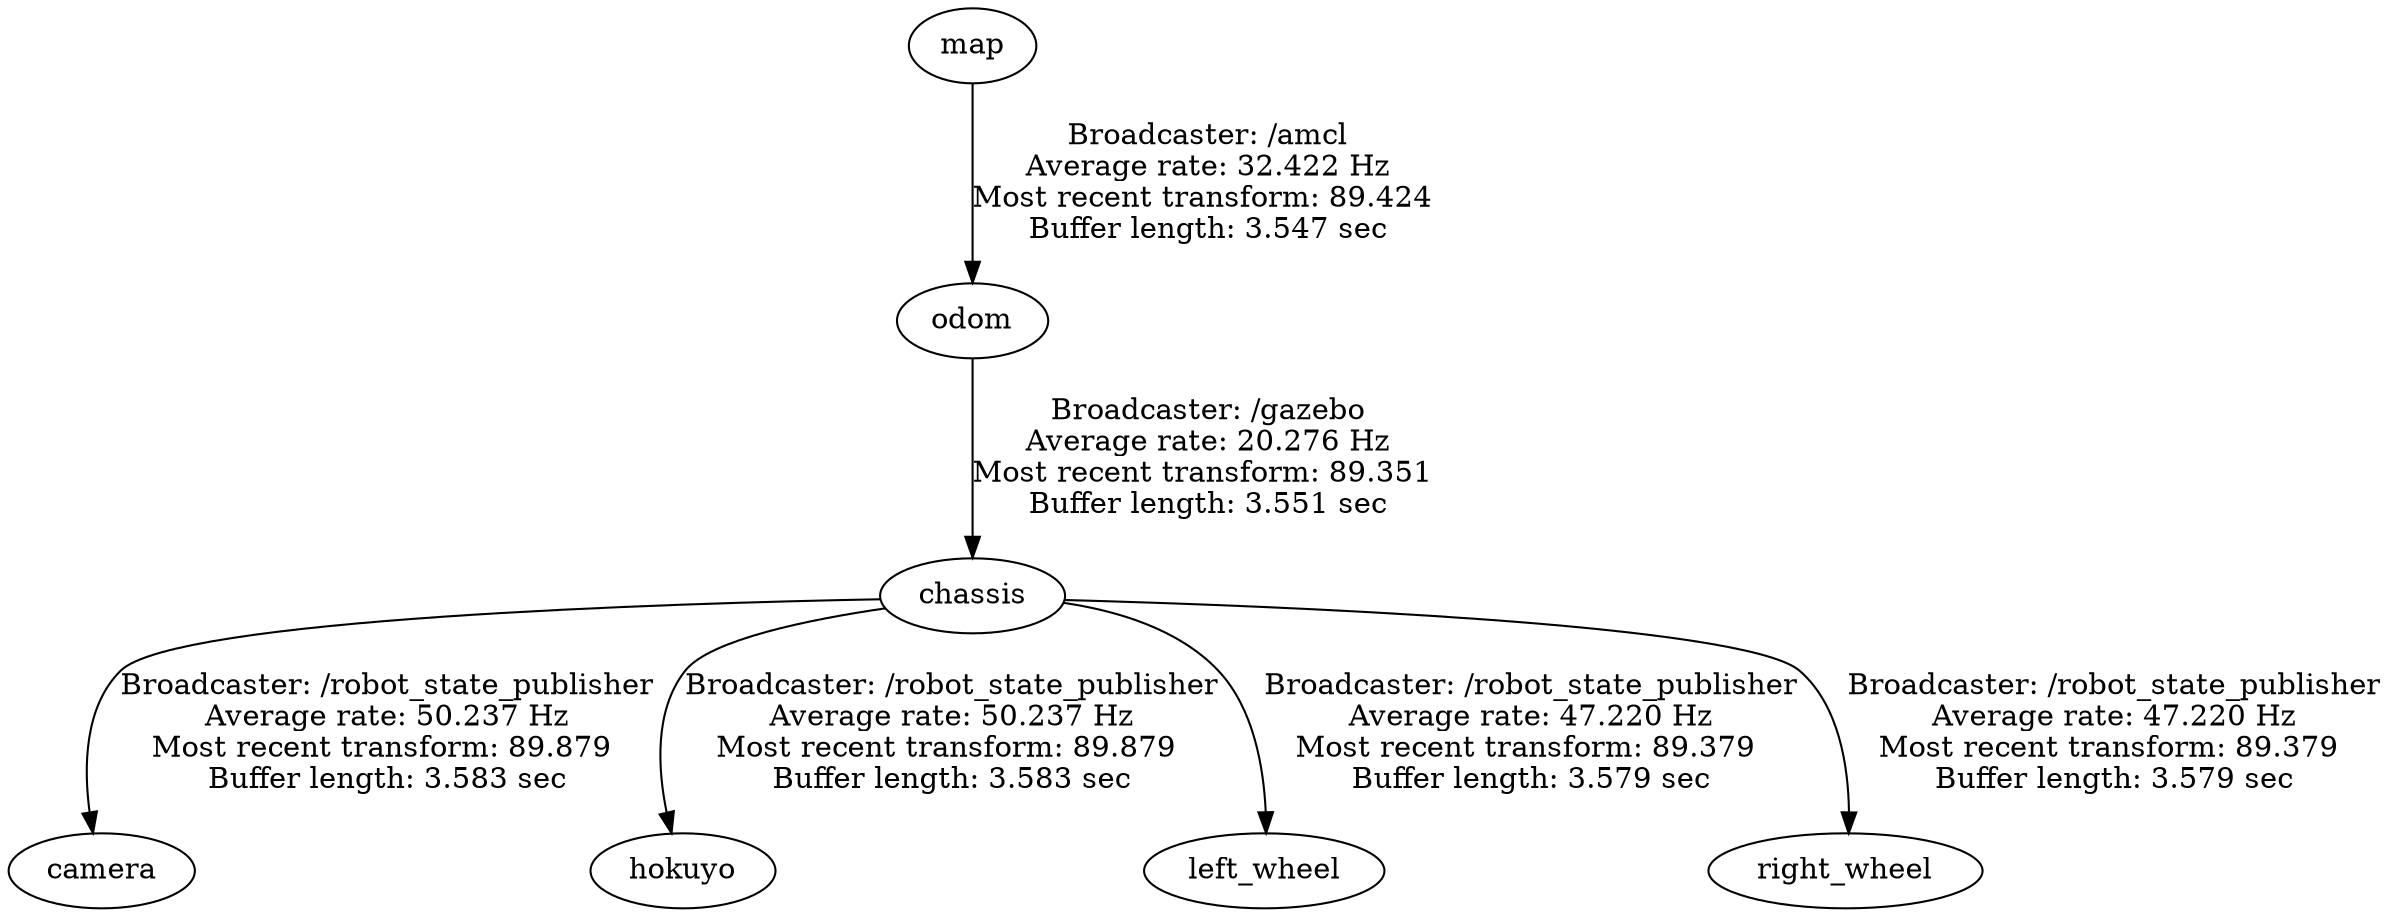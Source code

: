 digraph G {
"chassis" -> "camera"[label="Broadcaster: /robot_state_publisher\nAverage rate: 50.237 Hz\nMost recent transform: 89.879 \nBuffer length: 3.583 sec\n"];
"odom" -> "chassis"[label="Broadcaster: /gazebo\nAverage rate: 20.276 Hz\nMost recent transform: 89.351 \nBuffer length: 3.551 sec\n"];
"chassis" -> "hokuyo"[label="Broadcaster: /robot_state_publisher\nAverage rate: 50.237 Hz\nMost recent transform: 89.879 \nBuffer length: 3.583 sec\n"];
"chassis" -> "left_wheel"[label="Broadcaster: /robot_state_publisher\nAverage rate: 47.220 Hz\nMost recent transform: 89.379 \nBuffer length: 3.579 sec\n"];
"chassis" -> "right_wheel"[label="Broadcaster: /robot_state_publisher\nAverage rate: 47.220 Hz\nMost recent transform: 89.379 \nBuffer length: 3.579 sec\n"];
"map" -> "odom"[label="Broadcaster: /amcl\nAverage rate: 32.422 Hz\nMost recent transform: 89.424 \nBuffer length: 3.547 sec\n"];
}